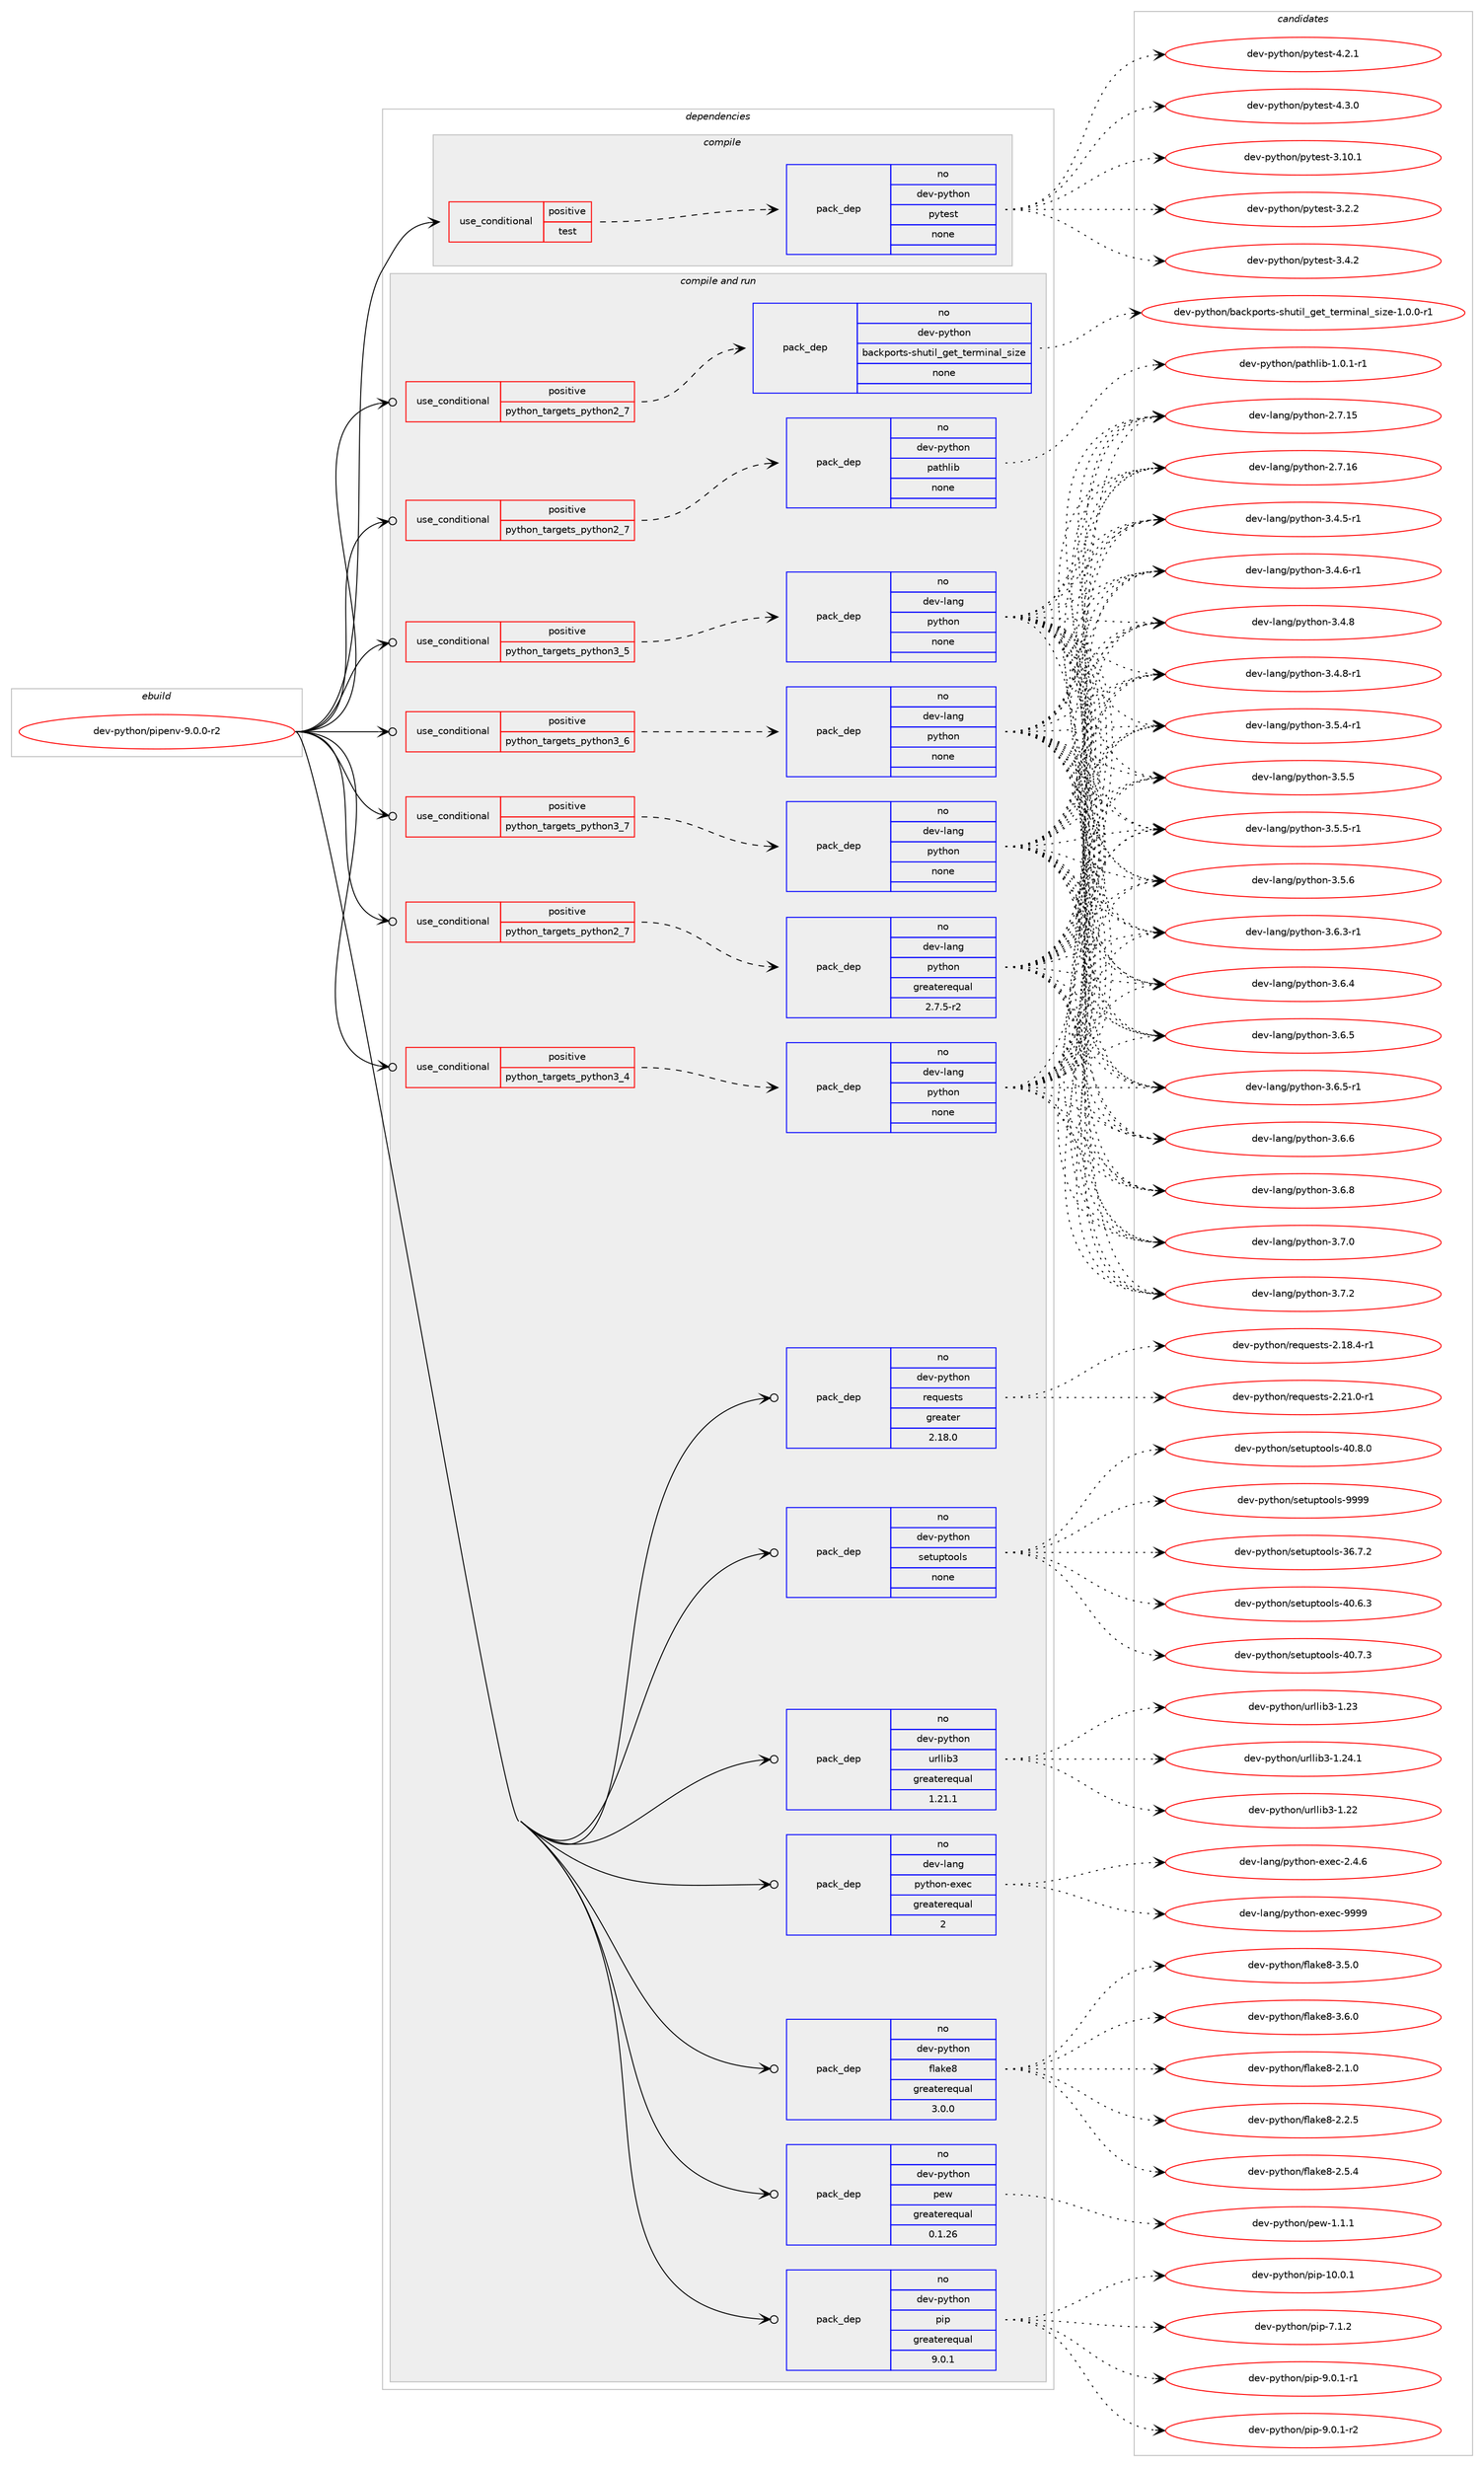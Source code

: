 digraph prolog {

# *************
# Graph options
# *************

newrank=true;
concentrate=true;
compound=true;
graph [rankdir=LR,fontname=Helvetica,fontsize=10,ranksep=1.5];#, ranksep=2.5, nodesep=0.2];
edge  [arrowhead=vee];
node  [fontname=Helvetica,fontsize=10];

# **********
# The ebuild
# **********

subgraph cluster_leftcol {
color=gray;
rank=same;
label=<<i>ebuild</i>>;
id [label="dev-python/pipenv-9.0.0-r2", color=red, width=4, href="../dev-python/pipenv-9.0.0-r2.svg"];
}

# ****************
# The dependencies
# ****************

subgraph cluster_midcol {
color=gray;
label=<<i>dependencies</i>>;
subgraph cluster_compile {
fillcolor="#eeeeee";
style=filled;
label=<<i>compile</i>>;
subgraph cond379533 {
dependency1425785 [label=<<TABLE BORDER="0" CELLBORDER="1" CELLSPACING="0" CELLPADDING="4"><TR><TD ROWSPAN="3" CELLPADDING="10">use_conditional</TD></TR><TR><TD>positive</TD></TR><TR><TD>test</TD></TR></TABLE>>, shape=none, color=red];
subgraph pack1022942 {
dependency1425786 [label=<<TABLE BORDER="0" CELLBORDER="1" CELLSPACING="0" CELLPADDING="4" WIDTH="220"><TR><TD ROWSPAN="6" CELLPADDING="30">pack_dep</TD></TR><TR><TD WIDTH="110">no</TD></TR><TR><TD>dev-python</TD></TR><TR><TD>pytest</TD></TR><TR><TD>none</TD></TR><TR><TD></TD></TR></TABLE>>, shape=none, color=blue];
}
dependency1425785:e -> dependency1425786:w [weight=20,style="dashed",arrowhead="vee"];
}
id:e -> dependency1425785:w [weight=20,style="solid",arrowhead="vee"];
}
subgraph cluster_compileandrun {
fillcolor="#eeeeee";
style=filled;
label=<<i>compile and run</i>>;
subgraph cond379534 {
dependency1425787 [label=<<TABLE BORDER="0" CELLBORDER="1" CELLSPACING="0" CELLPADDING="4"><TR><TD ROWSPAN="3" CELLPADDING="10">use_conditional</TD></TR><TR><TD>positive</TD></TR><TR><TD>python_targets_python2_7</TD></TR></TABLE>>, shape=none, color=red];
subgraph pack1022943 {
dependency1425788 [label=<<TABLE BORDER="0" CELLBORDER="1" CELLSPACING="0" CELLPADDING="4" WIDTH="220"><TR><TD ROWSPAN="6" CELLPADDING="30">pack_dep</TD></TR><TR><TD WIDTH="110">no</TD></TR><TR><TD>dev-lang</TD></TR><TR><TD>python</TD></TR><TR><TD>greaterequal</TD></TR><TR><TD>2.7.5-r2</TD></TR></TABLE>>, shape=none, color=blue];
}
dependency1425787:e -> dependency1425788:w [weight=20,style="dashed",arrowhead="vee"];
}
id:e -> dependency1425787:w [weight=20,style="solid",arrowhead="odotvee"];
subgraph cond379535 {
dependency1425789 [label=<<TABLE BORDER="0" CELLBORDER="1" CELLSPACING="0" CELLPADDING="4"><TR><TD ROWSPAN="3" CELLPADDING="10">use_conditional</TD></TR><TR><TD>positive</TD></TR><TR><TD>python_targets_python2_7</TD></TR></TABLE>>, shape=none, color=red];
subgraph pack1022944 {
dependency1425790 [label=<<TABLE BORDER="0" CELLBORDER="1" CELLSPACING="0" CELLPADDING="4" WIDTH="220"><TR><TD ROWSPAN="6" CELLPADDING="30">pack_dep</TD></TR><TR><TD WIDTH="110">no</TD></TR><TR><TD>dev-python</TD></TR><TR><TD>backports-shutil_get_terminal_size</TD></TR><TR><TD>none</TD></TR><TR><TD></TD></TR></TABLE>>, shape=none, color=blue];
}
dependency1425789:e -> dependency1425790:w [weight=20,style="dashed",arrowhead="vee"];
}
id:e -> dependency1425789:w [weight=20,style="solid",arrowhead="odotvee"];
subgraph cond379536 {
dependency1425791 [label=<<TABLE BORDER="0" CELLBORDER="1" CELLSPACING="0" CELLPADDING="4"><TR><TD ROWSPAN="3" CELLPADDING="10">use_conditional</TD></TR><TR><TD>positive</TD></TR><TR><TD>python_targets_python2_7</TD></TR></TABLE>>, shape=none, color=red];
subgraph pack1022945 {
dependency1425792 [label=<<TABLE BORDER="0" CELLBORDER="1" CELLSPACING="0" CELLPADDING="4" WIDTH="220"><TR><TD ROWSPAN="6" CELLPADDING="30">pack_dep</TD></TR><TR><TD WIDTH="110">no</TD></TR><TR><TD>dev-python</TD></TR><TR><TD>pathlib</TD></TR><TR><TD>none</TD></TR><TR><TD></TD></TR></TABLE>>, shape=none, color=blue];
}
dependency1425791:e -> dependency1425792:w [weight=20,style="dashed",arrowhead="vee"];
}
id:e -> dependency1425791:w [weight=20,style="solid",arrowhead="odotvee"];
subgraph cond379537 {
dependency1425793 [label=<<TABLE BORDER="0" CELLBORDER="1" CELLSPACING="0" CELLPADDING="4"><TR><TD ROWSPAN="3" CELLPADDING="10">use_conditional</TD></TR><TR><TD>positive</TD></TR><TR><TD>python_targets_python3_4</TD></TR></TABLE>>, shape=none, color=red];
subgraph pack1022946 {
dependency1425794 [label=<<TABLE BORDER="0" CELLBORDER="1" CELLSPACING="0" CELLPADDING="4" WIDTH="220"><TR><TD ROWSPAN="6" CELLPADDING="30">pack_dep</TD></TR><TR><TD WIDTH="110">no</TD></TR><TR><TD>dev-lang</TD></TR><TR><TD>python</TD></TR><TR><TD>none</TD></TR><TR><TD></TD></TR></TABLE>>, shape=none, color=blue];
}
dependency1425793:e -> dependency1425794:w [weight=20,style="dashed",arrowhead="vee"];
}
id:e -> dependency1425793:w [weight=20,style="solid",arrowhead="odotvee"];
subgraph cond379538 {
dependency1425795 [label=<<TABLE BORDER="0" CELLBORDER="1" CELLSPACING="0" CELLPADDING="4"><TR><TD ROWSPAN="3" CELLPADDING="10">use_conditional</TD></TR><TR><TD>positive</TD></TR><TR><TD>python_targets_python3_5</TD></TR></TABLE>>, shape=none, color=red];
subgraph pack1022947 {
dependency1425796 [label=<<TABLE BORDER="0" CELLBORDER="1" CELLSPACING="0" CELLPADDING="4" WIDTH="220"><TR><TD ROWSPAN="6" CELLPADDING="30">pack_dep</TD></TR><TR><TD WIDTH="110">no</TD></TR><TR><TD>dev-lang</TD></TR><TR><TD>python</TD></TR><TR><TD>none</TD></TR><TR><TD></TD></TR></TABLE>>, shape=none, color=blue];
}
dependency1425795:e -> dependency1425796:w [weight=20,style="dashed",arrowhead="vee"];
}
id:e -> dependency1425795:w [weight=20,style="solid",arrowhead="odotvee"];
subgraph cond379539 {
dependency1425797 [label=<<TABLE BORDER="0" CELLBORDER="1" CELLSPACING="0" CELLPADDING="4"><TR><TD ROWSPAN="3" CELLPADDING="10">use_conditional</TD></TR><TR><TD>positive</TD></TR><TR><TD>python_targets_python3_6</TD></TR></TABLE>>, shape=none, color=red];
subgraph pack1022948 {
dependency1425798 [label=<<TABLE BORDER="0" CELLBORDER="1" CELLSPACING="0" CELLPADDING="4" WIDTH="220"><TR><TD ROWSPAN="6" CELLPADDING="30">pack_dep</TD></TR><TR><TD WIDTH="110">no</TD></TR><TR><TD>dev-lang</TD></TR><TR><TD>python</TD></TR><TR><TD>none</TD></TR><TR><TD></TD></TR></TABLE>>, shape=none, color=blue];
}
dependency1425797:e -> dependency1425798:w [weight=20,style="dashed",arrowhead="vee"];
}
id:e -> dependency1425797:w [weight=20,style="solid",arrowhead="odotvee"];
subgraph cond379540 {
dependency1425799 [label=<<TABLE BORDER="0" CELLBORDER="1" CELLSPACING="0" CELLPADDING="4"><TR><TD ROWSPAN="3" CELLPADDING="10">use_conditional</TD></TR><TR><TD>positive</TD></TR><TR><TD>python_targets_python3_7</TD></TR></TABLE>>, shape=none, color=red];
subgraph pack1022949 {
dependency1425800 [label=<<TABLE BORDER="0" CELLBORDER="1" CELLSPACING="0" CELLPADDING="4" WIDTH="220"><TR><TD ROWSPAN="6" CELLPADDING="30">pack_dep</TD></TR><TR><TD WIDTH="110">no</TD></TR><TR><TD>dev-lang</TD></TR><TR><TD>python</TD></TR><TR><TD>none</TD></TR><TR><TD></TD></TR></TABLE>>, shape=none, color=blue];
}
dependency1425799:e -> dependency1425800:w [weight=20,style="dashed",arrowhead="vee"];
}
id:e -> dependency1425799:w [weight=20,style="solid",arrowhead="odotvee"];
subgraph pack1022950 {
dependency1425801 [label=<<TABLE BORDER="0" CELLBORDER="1" CELLSPACING="0" CELLPADDING="4" WIDTH="220"><TR><TD ROWSPAN="6" CELLPADDING="30">pack_dep</TD></TR><TR><TD WIDTH="110">no</TD></TR><TR><TD>dev-lang</TD></TR><TR><TD>python-exec</TD></TR><TR><TD>greaterequal</TD></TR><TR><TD>2</TD></TR></TABLE>>, shape=none, color=blue];
}
id:e -> dependency1425801:w [weight=20,style="solid",arrowhead="odotvee"];
subgraph pack1022951 {
dependency1425802 [label=<<TABLE BORDER="0" CELLBORDER="1" CELLSPACING="0" CELLPADDING="4" WIDTH="220"><TR><TD ROWSPAN="6" CELLPADDING="30">pack_dep</TD></TR><TR><TD WIDTH="110">no</TD></TR><TR><TD>dev-python</TD></TR><TR><TD>flake8</TD></TR><TR><TD>greaterequal</TD></TR><TR><TD>3.0.0</TD></TR></TABLE>>, shape=none, color=blue];
}
id:e -> dependency1425802:w [weight=20,style="solid",arrowhead="odotvee"];
subgraph pack1022952 {
dependency1425803 [label=<<TABLE BORDER="0" CELLBORDER="1" CELLSPACING="0" CELLPADDING="4" WIDTH="220"><TR><TD ROWSPAN="6" CELLPADDING="30">pack_dep</TD></TR><TR><TD WIDTH="110">no</TD></TR><TR><TD>dev-python</TD></TR><TR><TD>pew</TD></TR><TR><TD>greaterequal</TD></TR><TR><TD>0.1.26</TD></TR></TABLE>>, shape=none, color=blue];
}
id:e -> dependency1425803:w [weight=20,style="solid",arrowhead="odotvee"];
subgraph pack1022953 {
dependency1425804 [label=<<TABLE BORDER="0" CELLBORDER="1" CELLSPACING="0" CELLPADDING="4" WIDTH="220"><TR><TD ROWSPAN="6" CELLPADDING="30">pack_dep</TD></TR><TR><TD WIDTH="110">no</TD></TR><TR><TD>dev-python</TD></TR><TR><TD>pip</TD></TR><TR><TD>greaterequal</TD></TR><TR><TD>9.0.1</TD></TR></TABLE>>, shape=none, color=blue];
}
id:e -> dependency1425804:w [weight=20,style="solid",arrowhead="odotvee"];
subgraph pack1022954 {
dependency1425805 [label=<<TABLE BORDER="0" CELLBORDER="1" CELLSPACING="0" CELLPADDING="4" WIDTH="220"><TR><TD ROWSPAN="6" CELLPADDING="30">pack_dep</TD></TR><TR><TD WIDTH="110">no</TD></TR><TR><TD>dev-python</TD></TR><TR><TD>requests</TD></TR><TR><TD>greater</TD></TR><TR><TD>2.18.0</TD></TR></TABLE>>, shape=none, color=blue];
}
id:e -> dependency1425805:w [weight=20,style="solid",arrowhead="odotvee"];
subgraph pack1022955 {
dependency1425806 [label=<<TABLE BORDER="0" CELLBORDER="1" CELLSPACING="0" CELLPADDING="4" WIDTH="220"><TR><TD ROWSPAN="6" CELLPADDING="30">pack_dep</TD></TR><TR><TD WIDTH="110">no</TD></TR><TR><TD>dev-python</TD></TR><TR><TD>setuptools</TD></TR><TR><TD>none</TD></TR><TR><TD></TD></TR></TABLE>>, shape=none, color=blue];
}
id:e -> dependency1425806:w [weight=20,style="solid",arrowhead="odotvee"];
subgraph pack1022956 {
dependency1425807 [label=<<TABLE BORDER="0" CELLBORDER="1" CELLSPACING="0" CELLPADDING="4" WIDTH="220"><TR><TD ROWSPAN="6" CELLPADDING="30">pack_dep</TD></TR><TR><TD WIDTH="110">no</TD></TR><TR><TD>dev-python</TD></TR><TR><TD>urllib3</TD></TR><TR><TD>greaterequal</TD></TR><TR><TD>1.21.1</TD></TR></TABLE>>, shape=none, color=blue];
}
id:e -> dependency1425807:w [weight=20,style="solid",arrowhead="odotvee"];
}
subgraph cluster_run {
fillcolor="#eeeeee";
style=filled;
label=<<i>run</i>>;
}
}

# **************
# The candidates
# **************

subgraph cluster_choices {
rank=same;
color=gray;
label=<<i>candidates</i>>;

subgraph choice1022942 {
color=black;
nodesep=1;
choice100101118451121211161041111104711212111610111511645514649484649 [label="dev-python/pytest-3.10.1", color=red, width=4,href="../dev-python/pytest-3.10.1.svg"];
choice1001011184511212111610411111047112121116101115116455146504650 [label="dev-python/pytest-3.2.2", color=red, width=4,href="../dev-python/pytest-3.2.2.svg"];
choice1001011184511212111610411111047112121116101115116455146524650 [label="dev-python/pytest-3.4.2", color=red, width=4,href="../dev-python/pytest-3.4.2.svg"];
choice1001011184511212111610411111047112121116101115116455246504649 [label="dev-python/pytest-4.2.1", color=red, width=4,href="../dev-python/pytest-4.2.1.svg"];
choice1001011184511212111610411111047112121116101115116455246514648 [label="dev-python/pytest-4.3.0", color=red, width=4,href="../dev-python/pytest-4.3.0.svg"];
dependency1425786:e -> choice100101118451121211161041111104711212111610111511645514649484649:w [style=dotted,weight="100"];
dependency1425786:e -> choice1001011184511212111610411111047112121116101115116455146504650:w [style=dotted,weight="100"];
dependency1425786:e -> choice1001011184511212111610411111047112121116101115116455146524650:w [style=dotted,weight="100"];
dependency1425786:e -> choice1001011184511212111610411111047112121116101115116455246504649:w [style=dotted,weight="100"];
dependency1425786:e -> choice1001011184511212111610411111047112121116101115116455246514648:w [style=dotted,weight="100"];
}
subgraph choice1022943 {
color=black;
nodesep=1;
choice10010111845108971101034711212111610411111045504655464953 [label="dev-lang/python-2.7.15", color=red, width=4,href="../dev-lang/python-2.7.15.svg"];
choice10010111845108971101034711212111610411111045504655464954 [label="dev-lang/python-2.7.16", color=red, width=4,href="../dev-lang/python-2.7.16.svg"];
choice1001011184510897110103471121211161041111104551465246534511449 [label="dev-lang/python-3.4.5-r1", color=red, width=4,href="../dev-lang/python-3.4.5-r1.svg"];
choice1001011184510897110103471121211161041111104551465246544511449 [label="dev-lang/python-3.4.6-r1", color=red, width=4,href="../dev-lang/python-3.4.6-r1.svg"];
choice100101118451089711010347112121116104111110455146524656 [label="dev-lang/python-3.4.8", color=red, width=4,href="../dev-lang/python-3.4.8.svg"];
choice1001011184510897110103471121211161041111104551465246564511449 [label="dev-lang/python-3.4.8-r1", color=red, width=4,href="../dev-lang/python-3.4.8-r1.svg"];
choice1001011184510897110103471121211161041111104551465346524511449 [label="dev-lang/python-3.5.4-r1", color=red, width=4,href="../dev-lang/python-3.5.4-r1.svg"];
choice100101118451089711010347112121116104111110455146534653 [label="dev-lang/python-3.5.5", color=red, width=4,href="../dev-lang/python-3.5.5.svg"];
choice1001011184510897110103471121211161041111104551465346534511449 [label="dev-lang/python-3.5.5-r1", color=red, width=4,href="../dev-lang/python-3.5.5-r1.svg"];
choice100101118451089711010347112121116104111110455146534654 [label="dev-lang/python-3.5.6", color=red, width=4,href="../dev-lang/python-3.5.6.svg"];
choice1001011184510897110103471121211161041111104551465446514511449 [label="dev-lang/python-3.6.3-r1", color=red, width=4,href="../dev-lang/python-3.6.3-r1.svg"];
choice100101118451089711010347112121116104111110455146544652 [label="dev-lang/python-3.6.4", color=red, width=4,href="../dev-lang/python-3.6.4.svg"];
choice100101118451089711010347112121116104111110455146544653 [label="dev-lang/python-3.6.5", color=red, width=4,href="../dev-lang/python-3.6.5.svg"];
choice1001011184510897110103471121211161041111104551465446534511449 [label="dev-lang/python-3.6.5-r1", color=red, width=4,href="../dev-lang/python-3.6.5-r1.svg"];
choice100101118451089711010347112121116104111110455146544654 [label="dev-lang/python-3.6.6", color=red, width=4,href="../dev-lang/python-3.6.6.svg"];
choice100101118451089711010347112121116104111110455146544656 [label="dev-lang/python-3.6.8", color=red, width=4,href="../dev-lang/python-3.6.8.svg"];
choice100101118451089711010347112121116104111110455146554648 [label="dev-lang/python-3.7.0", color=red, width=4,href="../dev-lang/python-3.7.0.svg"];
choice100101118451089711010347112121116104111110455146554650 [label="dev-lang/python-3.7.2", color=red, width=4,href="../dev-lang/python-3.7.2.svg"];
dependency1425788:e -> choice10010111845108971101034711212111610411111045504655464953:w [style=dotted,weight="100"];
dependency1425788:e -> choice10010111845108971101034711212111610411111045504655464954:w [style=dotted,weight="100"];
dependency1425788:e -> choice1001011184510897110103471121211161041111104551465246534511449:w [style=dotted,weight="100"];
dependency1425788:e -> choice1001011184510897110103471121211161041111104551465246544511449:w [style=dotted,weight="100"];
dependency1425788:e -> choice100101118451089711010347112121116104111110455146524656:w [style=dotted,weight="100"];
dependency1425788:e -> choice1001011184510897110103471121211161041111104551465246564511449:w [style=dotted,weight="100"];
dependency1425788:e -> choice1001011184510897110103471121211161041111104551465346524511449:w [style=dotted,weight="100"];
dependency1425788:e -> choice100101118451089711010347112121116104111110455146534653:w [style=dotted,weight="100"];
dependency1425788:e -> choice1001011184510897110103471121211161041111104551465346534511449:w [style=dotted,weight="100"];
dependency1425788:e -> choice100101118451089711010347112121116104111110455146534654:w [style=dotted,weight="100"];
dependency1425788:e -> choice1001011184510897110103471121211161041111104551465446514511449:w [style=dotted,weight="100"];
dependency1425788:e -> choice100101118451089711010347112121116104111110455146544652:w [style=dotted,weight="100"];
dependency1425788:e -> choice100101118451089711010347112121116104111110455146544653:w [style=dotted,weight="100"];
dependency1425788:e -> choice1001011184510897110103471121211161041111104551465446534511449:w [style=dotted,weight="100"];
dependency1425788:e -> choice100101118451089711010347112121116104111110455146544654:w [style=dotted,weight="100"];
dependency1425788:e -> choice100101118451089711010347112121116104111110455146544656:w [style=dotted,weight="100"];
dependency1425788:e -> choice100101118451089711010347112121116104111110455146554648:w [style=dotted,weight="100"];
dependency1425788:e -> choice100101118451089711010347112121116104111110455146554650:w [style=dotted,weight="100"];
}
subgraph choice1022944 {
color=black;
nodesep=1;
choice100101118451121211161041111104798979910711211111411611545115104117116105108951031011169511610111410910511097108951151051221014549464846484511449 [label="dev-python/backports-shutil_get_terminal_size-1.0.0-r1", color=red, width=4,href="../dev-python/backports-shutil_get_terminal_size-1.0.0-r1.svg"];
dependency1425790:e -> choice100101118451121211161041111104798979910711211111411611545115104117116105108951031011169511610111410910511097108951151051221014549464846484511449:w [style=dotted,weight="100"];
}
subgraph choice1022945 {
color=black;
nodesep=1;
choice100101118451121211161041111104711297116104108105984549464846494511449 [label="dev-python/pathlib-1.0.1-r1", color=red, width=4,href="../dev-python/pathlib-1.0.1-r1.svg"];
dependency1425792:e -> choice100101118451121211161041111104711297116104108105984549464846494511449:w [style=dotted,weight="100"];
}
subgraph choice1022946 {
color=black;
nodesep=1;
choice10010111845108971101034711212111610411111045504655464953 [label="dev-lang/python-2.7.15", color=red, width=4,href="../dev-lang/python-2.7.15.svg"];
choice10010111845108971101034711212111610411111045504655464954 [label="dev-lang/python-2.7.16", color=red, width=4,href="../dev-lang/python-2.7.16.svg"];
choice1001011184510897110103471121211161041111104551465246534511449 [label="dev-lang/python-3.4.5-r1", color=red, width=4,href="../dev-lang/python-3.4.5-r1.svg"];
choice1001011184510897110103471121211161041111104551465246544511449 [label="dev-lang/python-3.4.6-r1", color=red, width=4,href="../dev-lang/python-3.4.6-r1.svg"];
choice100101118451089711010347112121116104111110455146524656 [label="dev-lang/python-3.4.8", color=red, width=4,href="../dev-lang/python-3.4.8.svg"];
choice1001011184510897110103471121211161041111104551465246564511449 [label="dev-lang/python-3.4.8-r1", color=red, width=4,href="../dev-lang/python-3.4.8-r1.svg"];
choice1001011184510897110103471121211161041111104551465346524511449 [label="dev-lang/python-3.5.4-r1", color=red, width=4,href="../dev-lang/python-3.5.4-r1.svg"];
choice100101118451089711010347112121116104111110455146534653 [label="dev-lang/python-3.5.5", color=red, width=4,href="../dev-lang/python-3.5.5.svg"];
choice1001011184510897110103471121211161041111104551465346534511449 [label="dev-lang/python-3.5.5-r1", color=red, width=4,href="../dev-lang/python-3.5.5-r1.svg"];
choice100101118451089711010347112121116104111110455146534654 [label="dev-lang/python-3.5.6", color=red, width=4,href="../dev-lang/python-3.5.6.svg"];
choice1001011184510897110103471121211161041111104551465446514511449 [label="dev-lang/python-3.6.3-r1", color=red, width=4,href="../dev-lang/python-3.6.3-r1.svg"];
choice100101118451089711010347112121116104111110455146544652 [label="dev-lang/python-3.6.4", color=red, width=4,href="../dev-lang/python-3.6.4.svg"];
choice100101118451089711010347112121116104111110455146544653 [label="dev-lang/python-3.6.5", color=red, width=4,href="../dev-lang/python-3.6.5.svg"];
choice1001011184510897110103471121211161041111104551465446534511449 [label="dev-lang/python-3.6.5-r1", color=red, width=4,href="../dev-lang/python-3.6.5-r1.svg"];
choice100101118451089711010347112121116104111110455146544654 [label="dev-lang/python-3.6.6", color=red, width=4,href="../dev-lang/python-3.6.6.svg"];
choice100101118451089711010347112121116104111110455146544656 [label="dev-lang/python-3.6.8", color=red, width=4,href="../dev-lang/python-3.6.8.svg"];
choice100101118451089711010347112121116104111110455146554648 [label="dev-lang/python-3.7.0", color=red, width=4,href="../dev-lang/python-3.7.0.svg"];
choice100101118451089711010347112121116104111110455146554650 [label="dev-lang/python-3.7.2", color=red, width=4,href="../dev-lang/python-3.7.2.svg"];
dependency1425794:e -> choice10010111845108971101034711212111610411111045504655464953:w [style=dotted,weight="100"];
dependency1425794:e -> choice10010111845108971101034711212111610411111045504655464954:w [style=dotted,weight="100"];
dependency1425794:e -> choice1001011184510897110103471121211161041111104551465246534511449:w [style=dotted,weight="100"];
dependency1425794:e -> choice1001011184510897110103471121211161041111104551465246544511449:w [style=dotted,weight="100"];
dependency1425794:e -> choice100101118451089711010347112121116104111110455146524656:w [style=dotted,weight="100"];
dependency1425794:e -> choice1001011184510897110103471121211161041111104551465246564511449:w [style=dotted,weight="100"];
dependency1425794:e -> choice1001011184510897110103471121211161041111104551465346524511449:w [style=dotted,weight="100"];
dependency1425794:e -> choice100101118451089711010347112121116104111110455146534653:w [style=dotted,weight="100"];
dependency1425794:e -> choice1001011184510897110103471121211161041111104551465346534511449:w [style=dotted,weight="100"];
dependency1425794:e -> choice100101118451089711010347112121116104111110455146534654:w [style=dotted,weight="100"];
dependency1425794:e -> choice1001011184510897110103471121211161041111104551465446514511449:w [style=dotted,weight="100"];
dependency1425794:e -> choice100101118451089711010347112121116104111110455146544652:w [style=dotted,weight="100"];
dependency1425794:e -> choice100101118451089711010347112121116104111110455146544653:w [style=dotted,weight="100"];
dependency1425794:e -> choice1001011184510897110103471121211161041111104551465446534511449:w [style=dotted,weight="100"];
dependency1425794:e -> choice100101118451089711010347112121116104111110455146544654:w [style=dotted,weight="100"];
dependency1425794:e -> choice100101118451089711010347112121116104111110455146544656:w [style=dotted,weight="100"];
dependency1425794:e -> choice100101118451089711010347112121116104111110455146554648:w [style=dotted,weight="100"];
dependency1425794:e -> choice100101118451089711010347112121116104111110455146554650:w [style=dotted,weight="100"];
}
subgraph choice1022947 {
color=black;
nodesep=1;
choice10010111845108971101034711212111610411111045504655464953 [label="dev-lang/python-2.7.15", color=red, width=4,href="../dev-lang/python-2.7.15.svg"];
choice10010111845108971101034711212111610411111045504655464954 [label="dev-lang/python-2.7.16", color=red, width=4,href="../dev-lang/python-2.7.16.svg"];
choice1001011184510897110103471121211161041111104551465246534511449 [label="dev-lang/python-3.4.5-r1", color=red, width=4,href="../dev-lang/python-3.4.5-r1.svg"];
choice1001011184510897110103471121211161041111104551465246544511449 [label="dev-lang/python-3.4.6-r1", color=red, width=4,href="../dev-lang/python-3.4.6-r1.svg"];
choice100101118451089711010347112121116104111110455146524656 [label="dev-lang/python-3.4.8", color=red, width=4,href="../dev-lang/python-3.4.8.svg"];
choice1001011184510897110103471121211161041111104551465246564511449 [label="dev-lang/python-3.4.8-r1", color=red, width=4,href="../dev-lang/python-3.4.8-r1.svg"];
choice1001011184510897110103471121211161041111104551465346524511449 [label="dev-lang/python-3.5.4-r1", color=red, width=4,href="../dev-lang/python-3.5.4-r1.svg"];
choice100101118451089711010347112121116104111110455146534653 [label="dev-lang/python-3.5.5", color=red, width=4,href="../dev-lang/python-3.5.5.svg"];
choice1001011184510897110103471121211161041111104551465346534511449 [label="dev-lang/python-3.5.5-r1", color=red, width=4,href="../dev-lang/python-3.5.5-r1.svg"];
choice100101118451089711010347112121116104111110455146534654 [label="dev-lang/python-3.5.6", color=red, width=4,href="../dev-lang/python-3.5.6.svg"];
choice1001011184510897110103471121211161041111104551465446514511449 [label="dev-lang/python-3.6.3-r1", color=red, width=4,href="../dev-lang/python-3.6.3-r1.svg"];
choice100101118451089711010347112121116104111110455146544652 [label="dev-lang/python-3.6.4", color=red, width=4,href="../dev-lang/python-3.6.4.svg"];
choice100101118451089711010347112121116104111110455146544653 [label="dev-lang/python-3.6.5", color=red, width=4,href="../dev-lang/python-3.6.5.svg"];
choice1001011184510897110103471121211161041111104551465446534511449 [label="dev-lang/python-3.6.5-r1", color=red, width=4,href="../dev-lang/python-3.6.5-r1.svg"];
choice100101118451089711010347112121116104111110455146544654 [label="dev-lang/python-3.6.6", color=red, width=4,href="../dev-lang/python-3.6.6.svg"];
choice100101118451089711010347112121116104111110455146544656 [label="dev-lang/python-3.6.8", color=red, width=4,href="../dev-lang/python-3.6.8.svg"];
choice100101118451089711010347112121116104111110455146554648 [label="dev-lang/python-3.7.0", color=red, width=4,href="../dev-lang/python-3.7.0.svg"];
choice100101118451089711010347112121116104111110455146554650 [label="dev-lang/python-3.7.2", color=red, width=4,href="../dev-lang/python-3.7.2.svg"];
dependency1425796:e -> choice10010111845108971101034711212111610411111045504655464953:w [style=dotted,weight="100"];
dependency1425796:e -> choice10010111845108971101034711212111610411111045504655464954:w [style=dotted,weight="100"];
dependency1425796:e -> choice1001011184510897110103471121211161041111104551465246534511449:w [style=dotted,weight="100"];
dependency1425796:e -> choice1001011184510897110103471121211161041111104551465246544511449:w [style=dotted,weight="100"];
dependency1425796:e -> choice100101118451089711010347112121116104111110455146524656:w [style=dotted,weight="100"];
dependency1425796:e -> choice1001011184510897110103471121211161041111104551465246564511449:w [style=dotted,weight="100"];
dependency1425796:e -> choice1001011184510897110103471121211161041111104551465346524511449:w [style=dotted,weight="100"];
dependency1425796:e -> choice100101118451089711010347112121116104111110455146534653:w [style=dotted,weight="100"];
dependency1425796:e -> choice1001011184510897110103471121211161041111104551465346534511449:w [style=dotted,weight="100"];
dependency1425796:e -> choice100101118451089711010347112121116104111110455146534654:w [style=dotted,weight="100"];
dependency1425796:e -> choice1001011184510897110103471121211161041111104551465446514511449:w [style=dotted,weight="100"];
dependency1425796:e -> choice100101118451089711010347112121116104111110455146544652:w [style=dotted,weight="100"];
dependency1425796:e -> choice100101118451089711010347112121116104111110455146544653:w [style=dotted,weight="100"];
dependency1425796:e -> choice1001011184510897110103471121211161041111104551465446534511449:w [style=dotted,weight="100"];
dependency1425796:e -> choice100101118451089711010347112121116104111110455146544654:w [style=dotted,weight="100"];
dependency1425796:e -> choice100101118451089711010347112121116104111110455146544656:w [style=dotted,weight="100"];
dependency1425796:e -> choice100101118451089711010347112121116104111110455146554648:w [style=dotted,weight="100"];
dependency1425796:e -> choice100101118451089711010347112121116104111110455146554650:w [style=dotted,weight="100"];
}
subgraph choice1022948 {
color=black;
nodesep=1;
choice10010111845108971101034711212111610411111045504655464953 [label="dev-lang/python-2.7.15", color=red, width=4,href="../dev-lang/python-2.7.15.svg"];
choice10010111845108971101034711212111610411111045504655464954 [label="dev-lang/python-2.7.16", color=red, width=4,href="../dev-lang/python-2.7.16.svg"];
choice1001011184510897110103471121211161041111104551465246534511449 [label="dev-lang/python-3.4.5-r1", color=red, width=4,href="../dev-lang/python-3.4.5-r1.svg"];
choice1001011184510897110103471121211161041111104551465246544511449 [label="dev-lang/python-3.4.6-r1", color=red, width=4,href="../dev-lang/python-3.4.6-r1.svg"];
choice100101118451089711010347112121116104111110455146524656 [label="dev-lang/python-3.4.8", color=red, width=4,href="../dev-lang/python-3.4.8.svg"];
choice1001011184510897110103471121211161041111104551465246564511449 [label="dev-lang/python-3.4.8-r1", color=red, width=4,href="../dev-lang/python-3.4.8-r1.svg"];
choice1001011184510897110103471121211161041111104551465346524511449 [label="dev-lang/python-3.5.4-r1", color=red, width=4,href="../dev-lang/python-3.5.4-r1.svg"];
choice100101118451089711010347112121116104111110455146534653 [label="dev-lang/python-3.5.5", color=red, width=4,href="../dev-lang/python-3.5.5.svg"];
choice1001011184510897110103471121211161041111104551465346534511449 [label="dev-lang/python-3.5.5-r1", color=red, width=4,href="../dev-lang/python-3.5.5-r1.svg"];
choice100101118451089711010347112121116104111110455146534654 [label="dev-lang/python-3.5.6", color=red, width=4,href="../dev-lang/python-3.5.6.svg"];
choice1001011184510897110103471121211161041111104551465446514511449 [label="dev-lang/python-3.6.3-r1", color=red, width=4,href="../dev-lang/python-3.6.3-r1.svg"];
choice100101118451089711010347112121116104111110455146544652 [label="dev-lang/python-3.6.4", color=red, width=4,href="../dev-lang/python-3.6.4.svg"];
choice100101118451089711010347112121116104111110455146544653 [label="dev-lang/python-3.6.5", color=red, width=4,href="../dev-lang/python-3.6.5.svg"];
choice1001011184510897110103471121211161041111104551465446534511449 [label="dev-lang/python-3.6.5-r1", color=red, width=4,href="../dev-lang/python-3.6.5-r1.svg"];
choice100101118451089711010347112121116104111110455146544654 [label="dev-lang/python-3.6.6", color=red, width=4,href="../dev-lang/python-3.6.6.svg"];
choice100101118451089711010347112121116104111110455146544656 [label="dev-lang/python-3.6.8", color=red, width=4,href="../dev-lang/python-3.6.8.svg"];
choice100101118451089711010347112121116104111110455146554648 [label="dev-lang/python-3.7.0", color=red, width=4,href="../dev-lang/python-3.7.0.svg"];
choice100101118451089711010347112121116104111110455146554650 [label="dev-lang/python-3.7.2", color=red, width=4,href="../dev-lang/python-3.7.2.svg"];
dependency1425798:e -> choice10010111845108971101034711212111610411111045504655464953:w [style=dotted,weight="100"];
dependency1425798:e -> choice10010111845108971101034711212111610411111045504655464954:w [style=dotted,weight="100"];
dependency1425798:e -> choice1001011184510897110103471121211161041111104551465246534511449:w [style=dotted,weight="100"];
dependency1425798:e -> choice1001011184510897110103471121211161041111104551465246544511449:w [style=dotted,weight="100"];
dependency1425798:e -> choice100101118451089711010347112121116104111110455146524656:w [style=dotted,weight="100"];
dependency1425798:e -> choice1001011184510897110103471121211161041111104551465246564511449:w [style=dotted,weight="100"];
dependency1425798:e -> choice1001011184510897110103471121211161041111104551465346524511449:w [style=dotted,weight="100"];
dependency1425798:e -> choice100101118451089711010347112121116104111110455146534653:w [style=dotted,weight="100"];
dependency1425798:e -> choice1001011184510897110103471121211161041111104551465346534511449:w [style=dotted,weight="100"];
dependency1425798:e -> choice100101118451089711010347112121116104111110455146534654:w [style=dotted,weight="100"];
dependency1425798:e -> choice1001011184510897110103471121211161041111104551465446514511449:w [style=dotted,weight="100"];
dependency1425798:e -> choice100101118451089711010347112121116104111110455146544652:w [style=dotted,weight="100"];
dependency1425798:e -> choice100101118451089711010347112121116104111110455146544653:w [style=dotted,weight="100"];
dependency1425798:e -> choice1001011184510897110103471121211161041111104551465446534511449:w [style=dotted,weight="100"];
dependency1425798:e -> choice100101118451089711010347112121116104111110455146544654:w [style=dotted,weight="100"];
dependency1425798:e -> choice100101118451089711010347112121116104111110455146544656:w [style=dotted,weight="100"];
dependency1425798:e -> choice100101118451089711010347112121116104111110455146554648:w [style=dotted,weight="100"];
dependency1425798:e -> choice100101118451089711010347112121116104111110455146554650:w [style=dotted,weight="100"];
}
subgraph choice1022949 {
color=black;
nodesep=1;
choice10010111845108971101034711212111610411111045504655464953 [label="dev-lang/python-2.7.15", color=red, width=4,href="../dev-lang/python-2.7.15.svg"];
choice10010111845108971101034711212111610411111045504655464954 [label="dev-lang/python-2.7.16", color=red, width=4,href="../dev-lang/python-2.7.16.svg"];
choice1001011184510897110103471121211161041111104551465246534511449 [label="dev-lang/python-3.4.5-r1", color=red, width=4,href="../dev-lang/python-3.4.5-r1.svg"];
choice1001011184510897110103471121211161041111104551465246544511449 [label="dev-lang/python-3.4.6-r1", color=red, width=4,href="../dev-lang/python-3.4.6-r1.svg"];
choice100101118451089711010347112121116104111110455146524656 [label="dev-lang/python-3.4.8", color=red, width=4,href="../dev-lang/python-3.4.8.svg"];
choice1001011184510897110103471121211161041111104551465246564511449 [label="dev-lang/python-3.4.8-r1", color=red, width=4,href="../dev-lang/python-3.4.8-r1.svg"];
choice1001011184510897110103471121211161041111104551465346524511449 [label="dev-lang/python-3.5.4-r1", color=red, width=4,href="../dev-lang/python-3.5.4-r1.svg"];
choice100101118451089711010347112121116104111110455146534653 [label="dev-lang/python-3.5.5", color=red, width=4,href="../dev-lang/python-3.5.5.svg"];
choice1001011184510897110103471121211161041111104551465346534511449 [label="dev-lang/python-3.5.5-r1", color=red, width=4,href="../dev-lang/python-3.5.5-r1.svg"];
choice100101118451089711010347112121116104111110455146534654 [label="dev-lang/python-3.5.6", color=red, width=4,href="../dev-lang/python-3.5.6.svg"];
choice1001011184510897110103471121211161041111104551465446514511449 [label="dev-lang/python-3.6.3-r1", color=red, width=4,href="../dev-lang/python-3.6.3-r1.svg"];
choice100101118451089711010347112121116104111110455146544652 [label="dev-lang/python-3.6.4", color=red, width=4,href="../dev-lang/python-3.6.4.svg"];
choice100101118451089711010347112121116104111110455146544653 [label="dev-lang/python-3.6.5", color=red, width=4,href="../dev-lang/python-3.6.5.svg"];
choice1001011184510897110103471121211161041111104551465446534511449 [label="dev-lang/python-3.6.5-r1", color=red, width=4,href="../dev-lang/python-3.6.5-r1.svg"];
choice100101118451089711010347112121116104111110455146544654 [label="dev-lang/python-3.6.6", color=red, width=4,href="../dev-lang/python-3.6.6.svg"];
choice100101118451089711010347112121116104111110455146544656 [label="dev-lang/python-3.6.8", color=red, width=4,href="../dev-lang/python-3.6.8.svg"];
choice100101118451089711010347112121116104111110455146554648 [label="dev-lang/python-3.7.0", color=red, width=4,href="../dev-lang/python-3.7.0.svg"];
choice100101118451089711010347112121116104111110455146554650 [label="dev-lang/python-3.7.2", color=red, width=4,href="../dev-lang/python-3.7.2.svg"];
dependency1425800:e -> choice10010111845108971101034711212111610411111045504655464953:w [style=dotted,weight="100"];
dependency1425800:e -> choice10010111845108971101034711212111610411111045504655464954:w [style=dotted,weight="100"];
dependency1425800:e -> choice1001011184510897110103471121211161041111104551465246534511449:w [style=dotted,weight="100"];
dependency1425800:e -> choice1001011184510897110103471121211161041111104551465246544511449:w [style=dotted,weight="100"];
dependency1425800:e -> choice100101118451089711010347112121116104111110455146524656:w [style=dotted,weight="100"];
dependency1425800:e -> choice1001011184510897110103471121211161041111104551465246564511449:w [style=dotted,weight="100"];
dependency1425800:e -> choice1001011184510897110103471121211161041111104551465346524511449:w [style=dotted,weight="100"];
dependency1425800:e -> choice100101118451089711010347112121116104111110455146534653:w [style=dotted,weight="100"];
dependency1425800:e -> choice1001011184510897110103471121211161041111104551465346534511449:w [style=dotted,weight="100"];
dependency1425800:e -> choice100101118451089711010347112121116104111110455146534654:w [style=dotted,weight="100"];
dependency1425800:e -> choice1001011184510897110103471121211161041111104551465446514511449:w [style=dotted,weight="100"];
dependency1425800:e -> choice100101118451089711010347112121116104111110455146544652:w [style=dotted,weight="100"];
dependency1425800:e -> choice100101118451089711010347112121116104111110455146544653:w [style=dotted,weight="100"];
dependency1425800:e -> choice1001011184510897110103471121211161041111104551465446534511449:w [style=dotted,weight="100"];
dependency1425800:e -> choice100101118451089711010347112121116104111110455146544654:w [style=dotted,weight="100"];
dependency1425800:e -> choice100101118451089711010347112121116104111110455146544656:w [style=dotted,weight="100"];
dependency1425800:e -> choice100101118451089711010347112121116104111110455146554648:w [style=dotted,weight="100"];
dependency1425800:e -> choice100101118451089711010347112121116104111110455146554650:w [style=dotted,weight="100"];
}
subgraph choice1022950 {
color=black;
nodesep=1;
choice1001011184510897110103471121211161041111104510112010199455046524654 [label="dev-lang/python-exec-2.4.6", color=red, width=4,href="../dev-lang/python-exec-2.4.6.svg"];
choice10010111845108971101034711212111610411111045101120101994557575757 [label="dev-lang/python-exec-9999", color=red, width=4,href="../dev-lang/python-exec-9999.svg"];
dependency1425801:e -> choice1001011184510897110103471121211161041111104510112010199455046524654:w [style=dotted,weight="100"];
dependency1425801:e -> choice10010111845108971101034711212111610411111045101120101994557575757:w [style=dotted,weight="100"];
}
subgraph choice1022951 {
color=black;
nodesep=1;
choice10010111845112121116104111110471021089710710156455046494648 [label="dev-python/flake8-2.1.0", color=red, width=4,href="../dev-python/flake8-2.1.0.svg"];
choice10010111845112121116104111110471021089710710156455046504653 [label="dev-python/flake8-2.2.5", color=red, width=4,href="../dev-python/flake8-2.2.5.svg"];
choice10010111845112121116104111110471021089710710156455046534652 [label="dev-python/flake8-2.5.4", color=red, width=4,href="../dev-python/flake8-2.5.4.svg"];
choice10010111845112121116104111110471021089710710156455146534648 [label="dev-python/flake8-3.5.0", color=red, width=4,href="../dev-python/flake8-3.5.0.svg"];
choice10010111845112121116104111110471021089710710156455146544648 [label="dev-python/flake8-3.6.0", color=red, width=4,href="../dev-python/flake8-3.6.0.svg"];
dependency1425802:e -> choice10010111845112121116104111110471021089710710156455046494648:w [style=dotted,weight="100"];
dependency1425802:e -> choice10010111845112121116104111110471021089710710156455046504653:w [style=dotted,weight="100"];
dependency1425802:e -> choice10010111845112121116104111110471021089710710156455046534652:w [style=dotted,weight="100"];
dependency1425802:e -> choice10010111845112121116104111110471021089710710156455146534648:w [style=dotted,weight="100"];
dependency1425802:e -> choice10010111845112121116104111110471021089710710156455146544648:w [style=dotted,weight="100"];
}
subgraph choice1022952 {
color=black;
nodesep=1;
choice1001011184511212111610411111047112101119454946494649 [label="dev-python/pew-1.1.1", color=red, width=4,href="../dev-python/pew-1.1.1.svg"];
dependency1425803:e -> choice1001011184511212111610411111047112101119454946494649:w [style=dotted,weight="100"];
}
subgraph choice1022953 {
color=black;
nodesep=1;
choice100101118451121211161041111104711210511245494846484649 [label="dev-python/pip-10.0.1", color=red, width=4,href="../dev-python/pip-10.0.1.svg"];
choice1001011184511212111610411111047112105112455546494650 [label="dev-python/pip-7.1.2", color=red, width=4,href="../dev-python/pip-7.1.2.svg"];
choice10010111845112121116104111110471121051124557464846494511449 [label="dev-python/pip-9.0.1-r1", color=red, width=4,href="../dev-python/pip-9.0.1-r1.svg"];
choice10010111845112121116104111110471121051124557464846494511450 [label="dev-python/pip-9.0.1-r2", color=red, width=4,href="../dev-python/pip-9.0.1-r2.svg"];
dependency1425804:e -> choice100101118451121211161041111104711210511245494846484649:w [style=dotted,weight="100"];
dependency1425804:e -> choice1001011184511212111610411111047112105112455546494650:w [style=dotted,weight="100"];
dependency1425804:e -> choice10010111845112121116104111110471121051124557464846494511449:w [style=dotted,weight="100"];
dependency1425804:e -> choice10010111845112121116104111110471121051124557464846494511450:w [style=dotted,weight="100"];
}
subgraph choice1022954 {
color=black;
nodesep=1;
choice1001011184511212111610411111047114101113117101115116115455046495646524511449 [label="dev-python/requests-2.18.4-r1", color=red, width=4,href="../dev-python/requests-2.18.4-r1.svg"];
choice1001011184511212111610411111047114101113117101115116115455046504946484511449 [label="dev-python/requests-2.21.0-r1", color=red, width=4,href="../dev-python/requests-2.21.0-r1.svg"];
dependency1425805:e -> choice1001011184511212111610411111047114101113117101115116115455046495646524511449:w [style=dotted,weight="100"];
dependency1425805:e -> choice1001011184511212111610411111047114101113117101115116115455046504946484511449:w [style=dotted,weight="100"];
}
subgraph choice1022955 {
color=black;
nodesep=1;
choice100101118451121211161041111104711510111611711211611111110811545515446554650 [label="dev-python/setuptools-36.7.2", color=red, width=4,href="../dev-python/setuptools-36.7.2.svg"];
choice100101118451121211161041111104711510111611711211611111110811545524846544651 [label="dev-python/setuptools-40.6.3", color=red, width=4,href="../dev-python/setuptools-40.6.3.svg"];
choice100101118451121211161041111104711510111611711211611111110811545524846554651 [label="dev-python/setuptools-40.7.3", color=red, width=4,href="../dev-python/setuptools-40.7.3.svg"];
choice100101118451121211161041111104711510111611711211611111110811545524846564648 [label="dev-python/setuptools-40.8.0", color=red, width=4,href="../dev-python/setuptools-40.8.0.svg"];
choice10010111845112121116104111110471151011161171121161111111081154557575757 [label="dev-python/setuptools-9999", color=red, width=4,href="../dev-python/setuptools-9999.svg"];
dependency1425806:e -> choice100101118451121211161041111104711510111611711211611111110811545515446554650:w [style=dotted,weight="100"];
dependency1425806:e -> choice100101118451121211161041111104711510111611711211611111110811545524846544651:w [style=dotted,weight="100"];
dependency1425806:e -> choice100101118451121211161041111104711510111611711211611111110811545524846554651:w [style=dotted,weight="100"];
dependency1425806:e -> choice100101118451121211161041111104711510111611711211611111110811545524846564648:w [style=dotted,weight="100"];
dependency1425806:e -> choice10010111845112121116104111110471151011161171121161111111081154557575757:w [style=dotted,weight="100"];
}
subgraph choice1022956 {
color=black;
nodesep=1;
choice100101118451121211161041111104711711410810810598514549465050 [label="dev-python/urllib3-1.22", color=red, width=4,href="../dev-python/urllib3-1.22.svg"];
choice100101118451121211161041111104711711410810810598514549465051 [label="dev-python/urllib3-1.23", color=red, width=4,href="../dev-python/urllib3-1.23.svg"];
choice1001011184511212111610411111047117114108108105985145494650524649 [label="dev-python/urllib3-1.24.1", color=red, width=4,href="../dev-python/urllib3-1.24.1.svg"];
dependency1425807:e -> choice100101118451121211161041111104711711410810810598514549465050:w [style=dotted,weight="100"];
dependency1425807:e -> choice100101118451121211161041111104711711410810810598514549465051:w [style=dotted,weight="100"];
dependency1425807:e -> choice1001011184511212111610411111047117114108108105985145494650524649:w [style=dotted,weight="100"];
}
}

}

